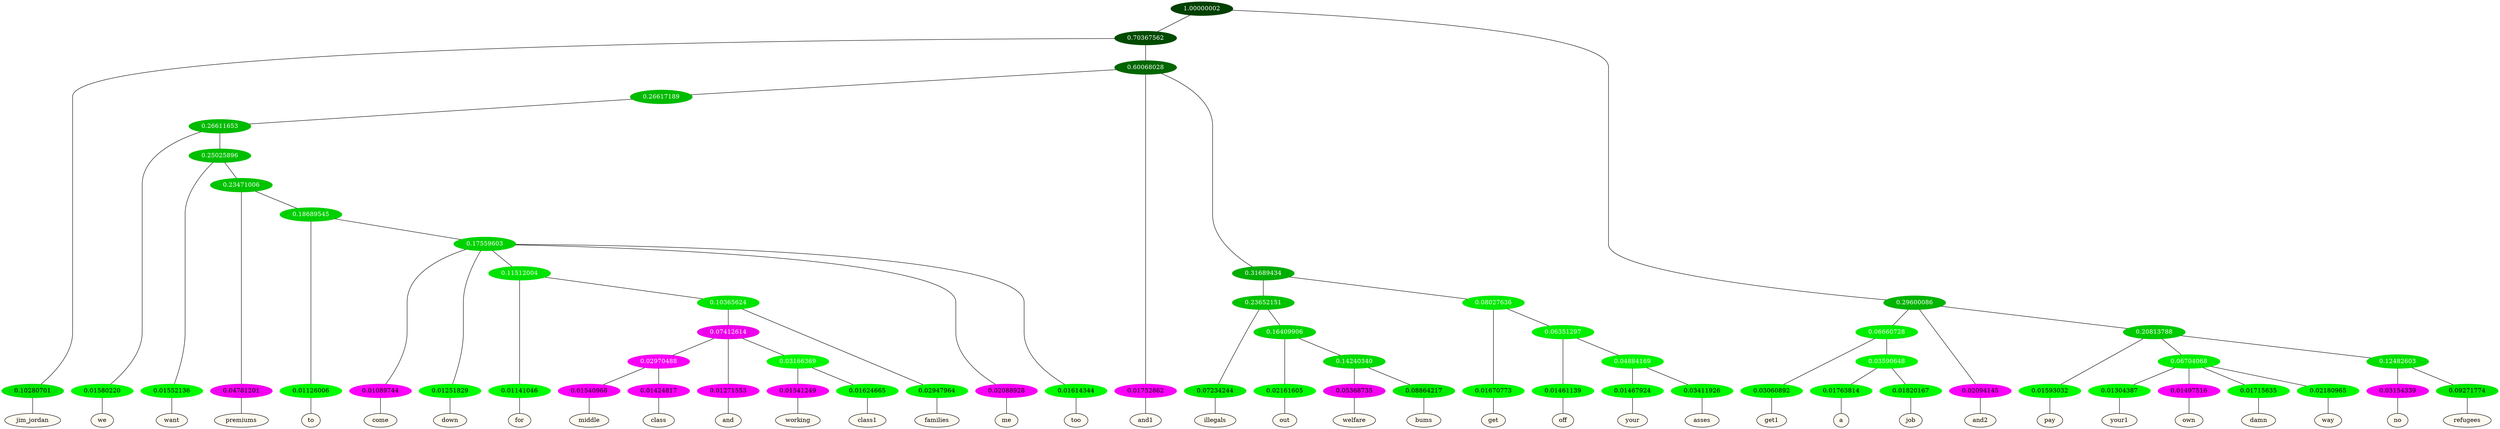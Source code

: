graph {
	node [format=png height=0.15 nodesep=0.001 ordering=out overlap=prism overlap_scaling=0.01 ranksep=0.001 ratio=0.2 style=filled width=0.15]
	{
		rank=same
		a_w_3 [label=jim_jordan color=black fillcolor=floralwhite style="filled,solid"]
		a_w_27 [label=we color=black fillcolor=floralwhite style="filled,solid"]
		a_w_33 [label=want color=black fillcolor=floralwhite style="filled,solid"]
		a_w_39 [label=premiums color=black fillcolor=floralwhite style="filled,solid"]
		a_w_45 [label=to color=black fillcolor=floralwhite style="filled,solid"]
		a_w_47 [label=come color=black fillcolor=floralwhite style="filled,solid"]
		a_w_48 [label=down color=black fillcolor=floralwhite style="filled,solid"]
		a_w_52 [label=for color=black fillcolor=floralwhite style="filled,solid"]
		a_w_59 [label=middle color=black fillcolor=floralwhite style="filled,solid"]
		a_w_60 [label=class color=black fillcolor=floralwhite style="filled,solid"]
		a_w_57 [label=and color=black fillcolor=floralwhite style="filled,solid"]
		a_w_61 [label=working color=black fillcolor=floralwhite style="filled,solid"]
		a_w_62 [label=class1 color=black fillcolor=floralwhite style="filled,solid"]
		a_w_55 [label=families color=black fillcolor=floralwhite style="filled,solid"]
		a_w_50 [label=me color=black fillcolor=floralwhite style="filled,solid"]
		a_w_51 [label=too color=black fillcolor=floralwhite style="filled,solid"]
		a_w_9 [label=and1 color=black fillcolor=floralwhite style="filled,solid"]
		a_w_29 [label=illegals color=black fillcolor=floralwhite style="filled,solid"]
		a_w_35 [label=out color=black fillcolor=floralwhite style="filled,solid"]
		a_w_41 [label=welfare color=black fillcolor=floralwhite style="filled,solid"]
		a_w_42 [label=bums color=black fillcolor=floralwhite style="filled,solid"]
		a_w_31 [label=get color=black fillcolor=floralwhite style="filled,solid"]
		a_w_37 [label=off color=black fillcolor=floralwhite style="filled,solid"]
		a_w_43 [label=your color=black fillcolor=floralwhite style="filled,solid"]
		a_w_44 [label=asses color=black fillcolor=floralwhite style="filled,solid"]
		a_w_11 [label=get1 color=black fillcolor=floralwhite style="filled,solid"]
		a_w_19 [label=a color=black fillcolor=floralwhite style="filled,solid"]
		a_w_20 [label=job color=black fillcolor=floralwhite style="filled,solid"]
		a_w_6 [label=and2 color=black fillcolor=floralwhite style="filled,solid"]
		a_w_13 [label=pay color=black fillcolor=floralwhite style="filled,solid"]
		a_w_21 [label=your1 color=black fillcolor=floralwhite style="filled,solid"]
		a_w_22 [label=own color=black fillcolor=floralwhite style="filled,solid"]
		a_w_23 [label=damn color=black fillcolor=floralwhite style="filled,solid"]
		a_w_24 [label=way color=black fillcolor=floralwhite style="filled,solid"]
		a_w_25 [label=no color=black fillcolor=floralwhite style="filled,solid"]
		a_w_26 [label=refugees color=black fillcolor=floralwhite style="filled,solid"]
	}
	a_n_3 -- a_w_3
	a_n_27 -- a_w_27
	a_n_33 -- a_w_33
	a_n_39 -- a_w_39
	a_n_45 -- a_w_45
	a_n_47 -- a_w_47
	a_n_48 -- a_w_48
	a_n_52 -- a_w_52
	a_n_59 -- a_w_59
	a_n_60 -- a_w_60
	a_n_57 -- a_w_57
	a_n_61 -- a_w_61
	a_n_62 -- a_w_62
	a_n_55 -- a_w_55
	a_n_50 -- a_w_50
	a_n_51 -- a_w_51
	a_n_9 -- a_w_9
	a_n_29 -- a_w_29
	a_n_35 -- a_w_35
	a_n_41 -- a_w_41
	a_n_42 -- a_w_42
	a_n_31 -- a_w_31
	a_n_37 -- a_w_37
	a_n_43 -- a_w_43
	a_n_44 -- a_w_44
	a_n_11 -- a_w_11
	a_n_19 -- a_w_19
	a_n_20 -- a_w_20
	a_n_6 -- a_w_6
	a_n_13 -- a_w_13
	a_n_21 -- a_w_21
	a_n_22 -- a_w_22
	a_n_23 -- a_w_23
	a_n_24 -- a_w_24
	a_n_25 -- a_w_25
	a_n_26 -- a_w_26
	{
		rank=same
		a_n_3 [label=0.10280701 color="0.334 1.000 0.897" fontcolor=black]
		a_n_27 [label=0.01580220 color="0.334 1.000 0.984" fontcolor=black]
		a_n_33 [label=0.01552136 color="0.334 1.000 0.984" fontcolor=black]
		a_n_39 [label=0.04781201 color="0.835 1.000 0.952" fontcolor=black]
		a_n_45 [label=0.01126006 color="0.334 1.000 0.989" fontcolor=black]
		a_n_47 [label=0.01089744 color="0.835 1.000 0.989" fontcolor=black]
		a_n_48 [label=0.01251829 color="0.334 1.000 0.987" fontcolor=black]
		a_n_52 [label=0.01141046 color="0.334 1.000 0.989" fontcolor=black]
		a_n_59 [label=0.01540968 color="0.835 1.000 0.985" fontcolor=black]
		a_n_60 [label=0.01424817 color="0.835 1.000 0.986" fontcolor=black]
		a_n_57 [label=0.01271553 color="0.835 1.000 0.987" fontcolor=black]
		a_n_61 [label=0.01541249 color="0.835 1.000 0.985" fontcolor=black]
		a_n_62 [label=0.01624665 color="0.334 1.000 0.984" fontcolor=black]
		a_n_55 [label=0.02947964 color="0.334 1.000 0.971" fontcolor=black]
		a_n_50 [label=0.02088928 color="0.835 1.000 0.979" fontcolor=black]
		a_n_51 [label=0.01614344 color="0.334 1.000 0.984" fontcolor=black]
		a_n_9 [label=0.01752862 color="0.835 1.000 0.982" fontcolor=black]
		a_n_29 [label=0.07234244 color="0.334 1.000 0.928" fontcolor=black]
		a_n_35 [label=0.02161605 color="0.334 1.000 0.978" fontcolor=black]
		a_n_41 [label=0.05368735 color="0.835 1.000 0.946" fontcolor=black]
		a_n_42 [label=0.08864217 color="0.334 1.000 0.911" fontcolor=black]
		a_n_31 [label=0.01670773 color="0.334 1.000 0.983" fontcolor=black]
		a_n_37 [label=0.01461139 color="0.334 1.000 0.985" fontcolor=black]
		a_n_43 [label=0.01467924 color="0.334 1.000 0.985" fontcolor=black]
		a_n_44 [label=0.03411926 color="0.334 1.000 0.966" fontcolor=black]
		a_n_11 [label=0.03060892 color="0.334 1.000 0.969" fontcolor=black]
		a_n_19 [label=0.01763814 color="0.334 1.000 0.982" fontcolor=black]
		a_n_20 [label=0.01820167 color="0.334 1.000 0.982" fontcolor=black]
		a_n_6 [label=0.02094145 color="0.835 1.000 0.979" fontcolor=black]
		a_n_13 [label=0.01593032 color="0.334 1.000 0.984" fontcolor=black]
		a_n_21 [label=0.01304387 color="0.334 1.000 0.987" fontcolor=black]
		a_n_22 [label=0.01497516 color="0.835 1.000 0.985" fontcolor=black]
		a_n_23 [label=0.01715635 color="0.334 1.000 0.983" fontcolor=black]
		a_n_24 [label=0.02180965 color="0.334 1.000 0.978" fontcolor=black]
		a_n_25 [label=0.03154339 color="0.835 1.000 0.968" fontcolor=black]
		a_n_26 [label=0.09271774 color="0.334 1.000 0.907" fontcolor=black]
	}
	a_n_0 [label=1.00000002 color="0.334 1.000 0.250" fontcolor=grey99]
	a_n_1 [label=0.70367562 color="0.334 1.000 0.296" fontcolor=grey99]
	a_n_0 -- a_n_1
	a_n_2 [label=0.29600086 color="0.334 1.000 0.704" fontcolor=grey99]
	a_n_0 -- a_n_2
	a_n_1 -- a_n_3
	a_n_4 [label=0.60068028 color="0.334 1.000 0.399" fontcolor=grey99]
	a_n_1 -- a_n_4
	a_n_5 [label=0.06660728 color="0.334 1.000 0.933" fontcolor=grey99]
	a_n_2 -- a_n_5
	a_n_2 -- a_n_6
	a_n_7 [label=0.20813788 color="0.334 1.000 0.792" fontcolor=grey99]
	a_n_2 -- a_n_7
	a_n_8 [label=0.26617189 color="0.334 1.000 0.734" fontcolor=grey99]
	a_n_4 -- a_n_8
	a_n_4 -- a_n_9
	a_n_10 [label=0.31689434 color="0.334 1.000 0.683" fontcolor=grey99]
	a_n_4 -- a_n_10
	a_n_5 -- a_n_11
	a_n_12 [label=0.03590648 color="0.334 1.000 0.964" fontcolor=grey99]
	a_n_5 -- a_n_12
	a_n_7 -- a_n_13
	a_n_14 [label=0.06704068 color="0.334 1.000 0.933" fontcolor=grey99]
	a_n_7 -- a_n_14
	a_n_15 [label=0.12482603 color="0.334 1.000 0.875" fontcolor=grey99]
	a_n_7 -- a_n_15
	a_n_16 [label=0.26611653 color="0.334 1.000 0.734" fontcolor=grey99]
	a_n_8 -- a_n_16
	a_n_17 [label=0.23652151 color="0.334 1.000 0.763" fontcolor=grey99]
	a_n_10 -- a_n_17
	a_n_18 [label=0.08027636 color="0.334 1.000 0.920" fontcolor=grey99]
	a_n_10 -- a_n_18
	a_n_12 -- a_n_19
	a_n_12 -- a_n_20
	a_n_14 -- a_n_21
	a_n_14 -- a_n_22
	a_n_14 -- a_n_23
	a_n_14 -- a_n_24
	a_n_15 -- a_n_25
	a_n_15 -- a_n_26
	a_n_16 -- a_n_27
	a_n_28 [label=0.25025896 color="0.334 1.000 0.750" fontcolor=grey99]
	a_n_16 -- a_n_28
	a_n_17 -- a_n_29
	a_n_30 [label=0.16409906 color="0.334 1.000 0.836" fontcolor=grey99]
	a_n_17 -- a_n_30
	a_n_18 -- a_n_31
	a_n_32 [label=0.06351297 color="0.334 1.000 0.936" fontcolor=grey99]
	a_n_18 -- a_n_32
	a_n_28 -- a_n_33
	a_n_34 [label=0.23471006 color="0.334 1.000 0.765" fontcolor=grey99]
	a_n_28 -- a_n_34
	a_n_30 -- a_n_35
	a_n_36 [label=0.14240340 color="0.334 1.000 0.858" fontcolor=grey99]
	a_n_30 -- a_n_36
	a_n_32 -- a_n_37
	a_n_38 [label=0.04884169 color="0.334 1.000 0.951" fontcolor=grey99]
	a_n_32 -- a_n_38
	a_n_34 -- a_n_39
	a_n_40 [label=0.18689545 color="0.334 1.000 0.813" fontcolor=grey99]
	a_n_34 -- a_n_40
	a_n_36 -- a_n_41
	a_n_36 -- a_n_42
	a_n_38 -- a_n_43
	a_n_38 -- a_n_44
	a_n_40 -- a_n_45
	a_n_46 [label=0.17559603 color="0.334 1.000 0.824" fontcolor=grey99]
	a_n_40 -- a_n_46
	a_n_46 -- a_n_47
	a_n_46 -- a_n_48
	a_n_49 [label=0.11512004 color="0.334 1.000 0.885" fontcolor=grey99]
	a_n_46 -- a_n_49
	a_n_46 -- a_n_50
	a_n_46 -- a_n_51
	a_n_49 -- a_n_52
	a_n_53 [label=0.10365624 color="0.334 1.000 0.896" fontcolor=grey99]
	a_n_49 -- a_n_53
	a_n_54 [label=0.07412614 color="0.835 1.000 0.926" fontcolor=grey99]
	a_n_53 -- a_n_54
	a_n_53 -- a_n_55
	a_n_56 [label=0.02970488 color="0.835 1.000 0.970" fontcolor=grey99]
	a_n_54 -- a_n_56
	a_n_54 -- a_n_57
	a_n_58 [label=0.03166369 color="0.334 1.000 0.968" fontcolor=grey99]
	a_n_54 -- a_n_58
	a_n_56 -- a_n_59
	a_n_56 -- a_n_60
	a_n_58 -- a_n_61
	a_n_58 -- a_n_62
}
